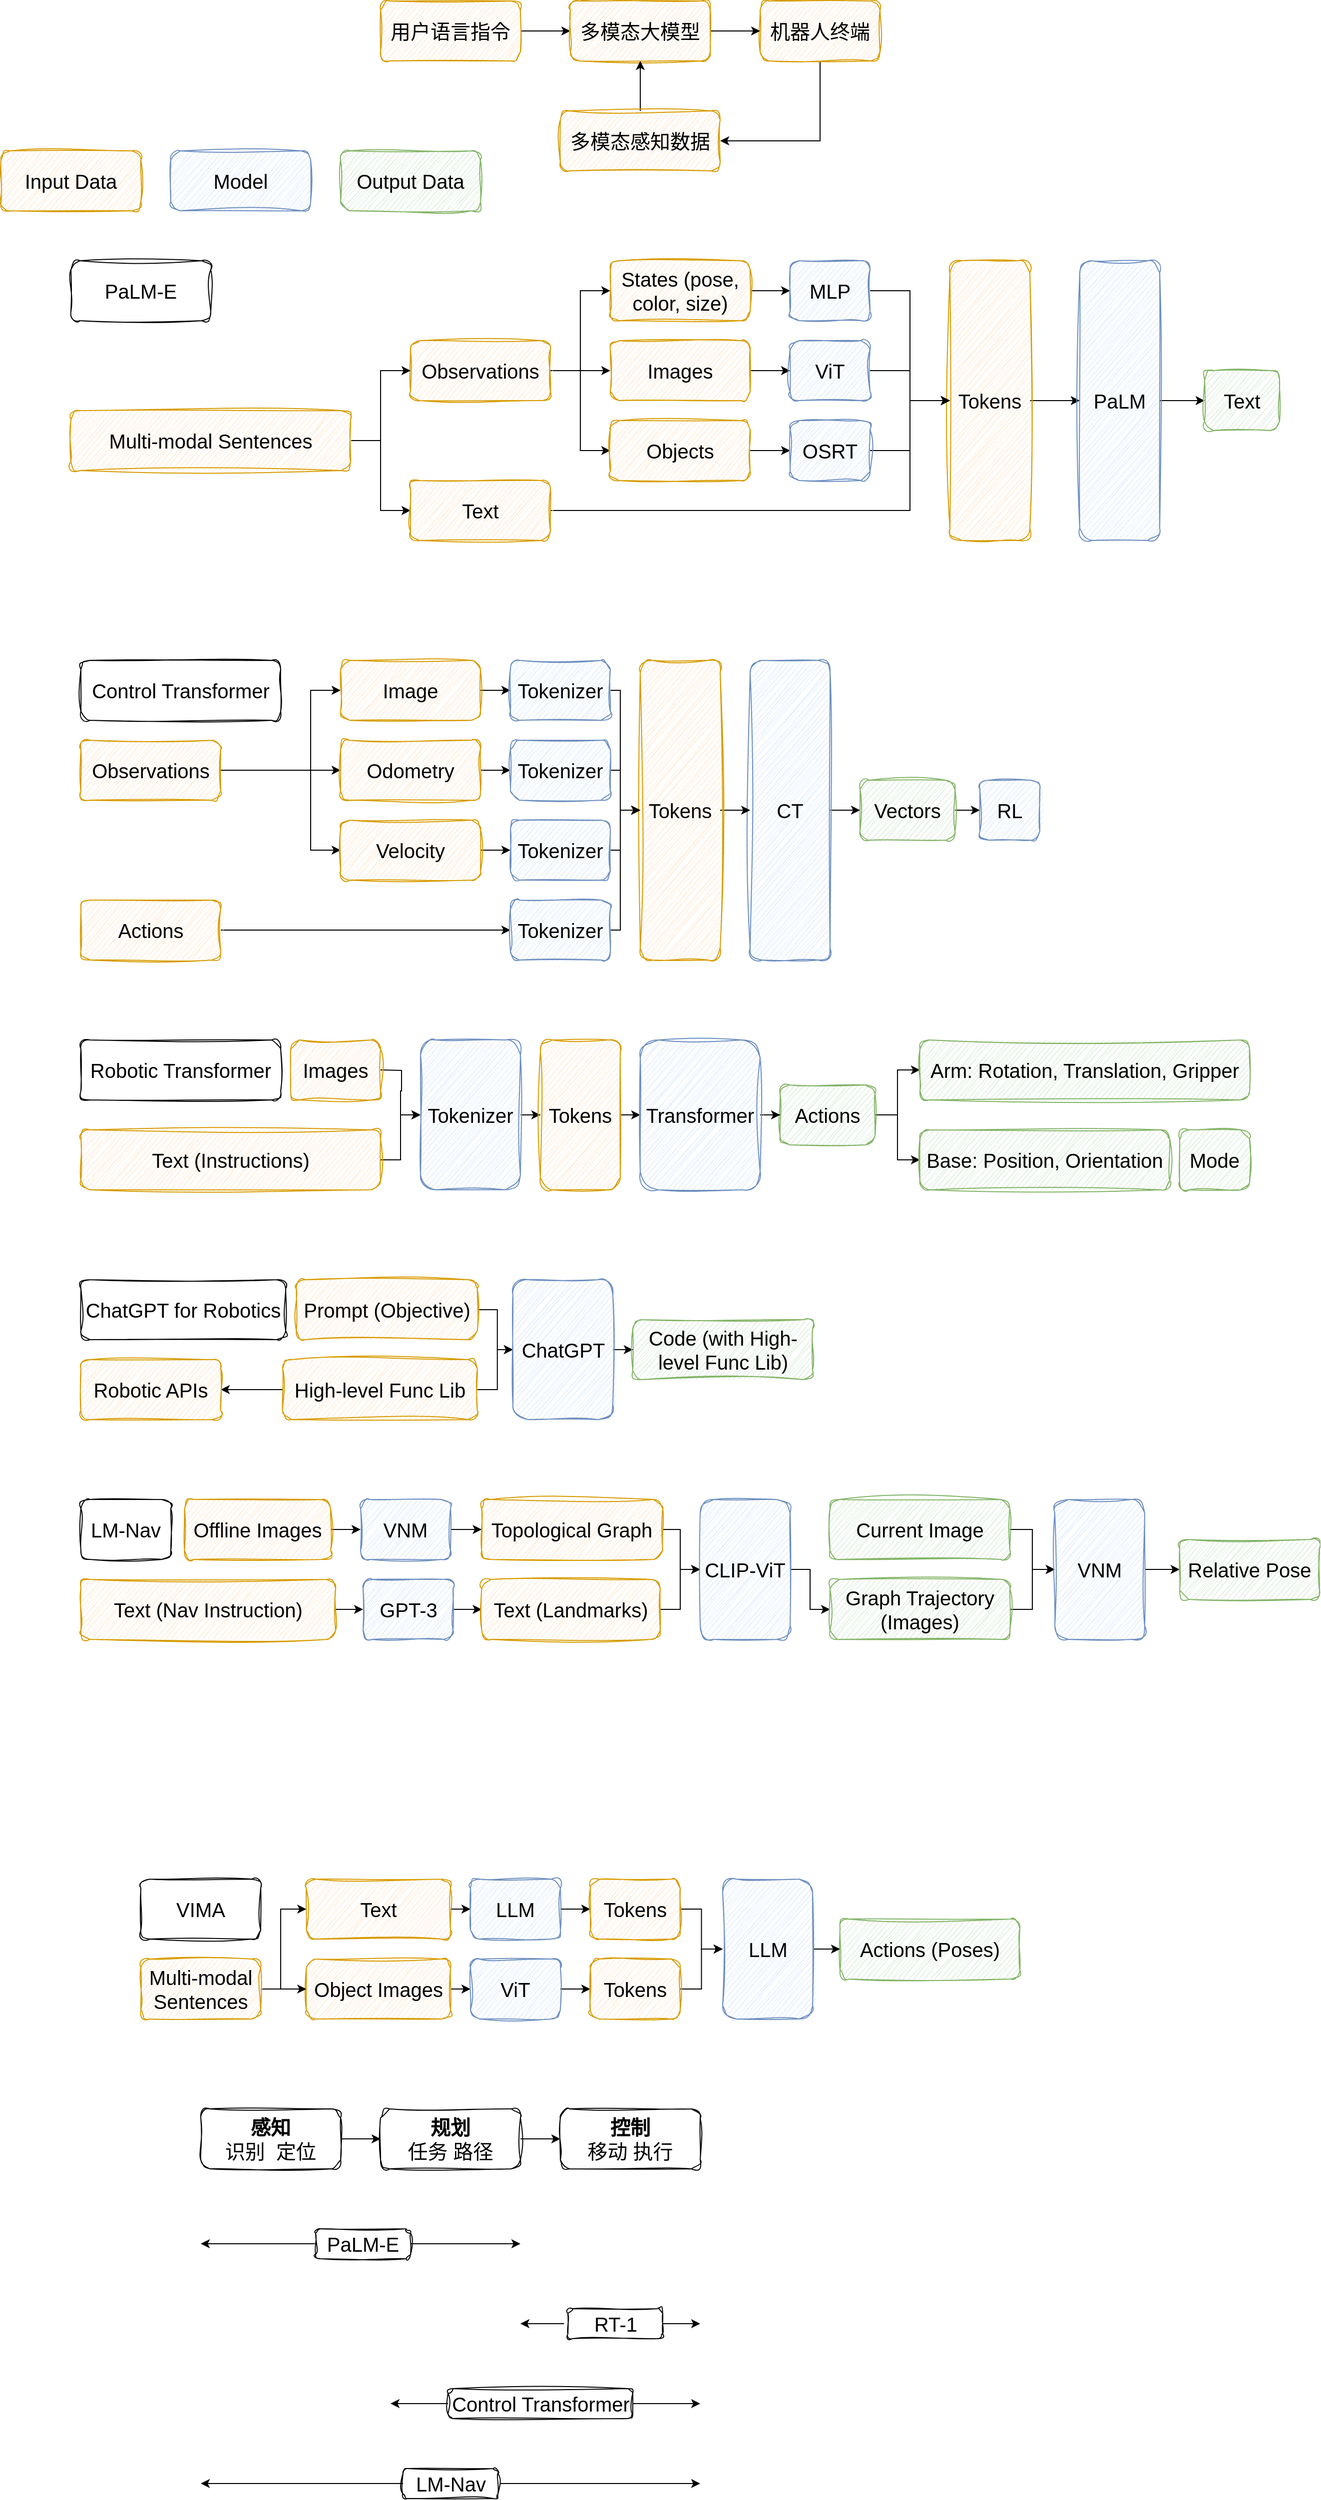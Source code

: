 <mxfile version="21.3.2" type="github">
  <diagram name="Page-1" id="68JO6MREXEzeNU68vQrC">
    <mxGraphModel dx="1839" dy="599" grid="1" gridSize="10" guides="1" tooltips="1" connect="1" arrows="1" fold="1" page="1" pageScale="1" pageWidth="850" pageHeight="1100" math="0" shadow="0">
      <root>
        <mxCell id="0" />
        <mxCell id="1" parent="0" />
        <mxCell id="IC8Se40u6HLO76EEBxMK-10" style="edgeStyle=orthogonalEdgeStyle;rounded=0;orthogonalLoop=1;jettySize=auto;html=1;entryX=1;entryY=0.5;entryDx=0;entryDy=0;" parent="1" source="IC8Se40u6HLO76EEBxMK-3" target="IC8Se40u6HLO76EEBxMK-6" edge="1">
          <mxGeometry relative="1" as="geometry">
            <Array as="points">
              <mxPoint x="620" y="440" />
            </Array>
          </mxGeometry>
        </mxCell>
        <mxCell id="IC8Se40u6HLO76EEBxMK-3" value="&lt;font style=&quot;font-size: 20px;&quot;&gt;机器人终端&lt;/font&gt;" style="rounded=1;whiteSpace=wrap;html=1;fillColor=#ffe6cc;strokeColor=#d79b00;sketch=1;curveFitting=1;jiggle=2;" parent="1" vertex="1">
          <mxGeometry x="560" y="300" width="120" height="60" as="geometry" />
        </mxCell>
        <mxCell id="IC8Se40u6HLO76EEBxMK-9" value="" style="edgeStyle=orthogonalEdgeStyle;rounded=0;orthogonalLoop=1;jettySize=auto;html=1;" parent="1" source="IC8Se40u6HLO76EEBxMK-4" target="IC8Se40u6HLO76EEBxMK-5" edge="1">
          <mxGeometry relative="1" as="geometry" />
        </mxCell>
        <mxCell id="IC8Se40u6HLO76EEBxMK-4" value="&lt;font style=&quot;font-size: 20px;&quot;&gt;用户语言指令&lt;/font&gt;" style="rounded=1;whiteSpace=wrap;html=1;fillColor=#ffe6cc;strokeColor=#d79b00;sketch=1;curveFitting=1;jiggle=2;" parent="1" vertex="1">
          <mxGeometry x="180" y="300" width="140" height="60" as="geometry" />
        </mxCell>
        <mxCell id="IC8Se40u6HLO76EEBxMK-8" value="" style="edgeStyle=orthogonalEdgeStyle;rounded=0;orthogonalLoop=1;jettySize=auto;html=1;" parent="1" source="IC8Se40u6HLO76EEBxMK-5" target="IC8Se40u6HLO76EEBxMK-3" edge="1">
          <mxGeometry relative="1" as="geometry" />
        </mxCell>
        <mxCell id="IC8Se40u6HLO76EEBxMK-5" value="&lt;font style=&quot;font-size: 20px;&quot;&gt;多模态大模型&lt;/font&gt;" style="rounded=1;whiteSpace=wrap;html=1;fillColor=#ffe6cc;strokeColor=#d79b00;sketch=1;curveFitting=1;jiggle=2;" parent="1" vertex="1">
          <mxGeometry x="370" y="300" width="140" height="60" as="geometry" />
        </mxCell>
        <mxCell id="IC8Se40u6HLO76EEBxMK-7" value="" style="edgeStyle=orthogonalEdgeStyle;rounded=0;orthogonalLoop=1;jettySize=auto;html=1;" parent="1" source="IC8Se40u6HLO76EEBxMK-6" target="IC8Se40u6HLO76EEBxMK-5" edge="1">
          <mxGeometry relative="1" as="geometry" />
        </mxCell>
        <mxCell id="IC8Se40u6HLO76EEBxMK-6" value="&lt;font style=&quot;font-size: 20px;&quot;&gt;多模态感知数据&lt;/font&gt;" style="rounded=1;whiteSpace=wrap;html=1;fillColor=#ffe6cc;strokeColor=#d79b00;glass=0;shadow=0;sketch=1;curveFitting=1;jiggle=2;" parent="1" vertex="1">
          <mxGeometry x="360" y="410" width="160" height="60" as="geometry" />
        </mxCell>
        <mxCell id="IC8Se40u6HLO76EEBxMK-21" value="" style="edgeStyle=orthogonalEdgeStyle;rounded=0;orthogonalLoop=1;jettySize=auto;html=1;" parent="1" source="IC8Se40u6HLO76EEBxMK-14" target="IC8Se40u6HLO76EEBxMK-19" edge="1">
          <mxGeometry relative="1" as="geometry" />
        </mxCell>
        <mxCell id="IC8Se40u6HLO76EEBxMK-22" style="edgeStyle=orthogonalEdgeStyle;rounded=0;orthogonalLoop=1;jettySize=auto;html=1;entryX=0;entryY=0.5;entryDx=0;entryDy=0;" parent="1" source="IC8Se40u6HLO76EEBxMK-14" target="IC8Se40u6HLO76EEBxMK-20" edge="1">
          <mxGeometry relative="1" as="geometry" />
        </mxCell>
        <mxCell id="IC8Se40u6HLO76EEBxMK-23" style="edgeStyle=orthogonalEdgeStyle;rounded=0;orthogonalLoop=1;jettySize=auto;html=1;entryX=0;entryY=0.5;entryDx=0;entryDy=0;" parent="1" source="IC8Se40u6HLO76EEBxMK-14" target="IC8Se40u6HLO76EEBxMK-16" edge="1">
          <mxGeometry relative="1" as="geometry" />
        </mxCell>
        <mxCell id="IC8Se40u6HLO76EEBxMK-14" value="&lt;font style=&quot;font-size: 20px;&quot;&gt;Observations&lt;/font&gt;" style="rounded=1;whiteSpace=wrap;html=1;fillColor=#ffe6cc;strokeColor=#d79b00;sketch=1;curveFitting=1;jiggle=2;" parent="1" vertex="1">
          <mxGeometry x="210" y="640" width="140" height="60" as="geometry" />
        </mxCell>
        <mxCell id="IC8Se40u6HLO76EEBxMK-29" value="" style="edgeStyle=orthogonalEdgeStyle;rounded=0;orthogonalLoop=1;jettySize=auto;html=1;" parent="1" source="IC8Se40u6HLO76EEBxMK-16" target="IC8Se40u6HLO76EEBxMK-28" edge="1">
          <mxGeometry relative="1" as="geometry" />
        </mxCell>
        <mxCell id="IC8Se40u6HLO76EEBxMK-16" value="&lt;font style=&quot;font-size: 20px;&quot;&gt;Objects&lt;/font&gt;" style="rounded=1;whiteSpace=wrap;html=1;fillColor=#ffe6cc;strokeColor=#d79b00;sketch=1;curveFitting=1;jiggle=2;" parent="1" vertex="1">
          <mxGeometry x="410" y="720" width="140" height="60" as="geometry" />
        </mxCell>
        <mxCell id="IC8Se40u6HLO76EEBxMK-30" value="" style="edgeStyle=orthogonalEdgeStyle;rounded=0;orthogonalLoop=1;jettySize=auto;html=1;" parent="1" source="IC8Se40u6HLO76EEBxMK-19" target="IC8Se40u6HLO76EEBxMK-27" edge="1">
          <mxGeometry relative="1" as="geometry" />
        </mxCell>
        <mxCell id="IC8Se40u6HLO76EEBxMK-19" value="&lt;font style=&quot;font-size: 20px;&quot;&gt;Images&lt;/font&gt;" style="rounded=1;whiteSpace=wrap;html=1;fillColor=#ffe6cc;strokeColor=#d79b00;sketch=1;curveFitting=1;jiggle=2;" parent="1" vertex="1">
          <mxGeometry x="410" y="640" width="140" height="60" as="geometry" />
        </mxCell>
        <mxCell id="IC8Se40u6HLO76EEBxMK-31" value="" style="edgeStyle=orthogonalEdgeStyle;rounded=0;orthogonalLoop=1;jettySize=auto;html=1;" parent="1" source="IC8Se40u6HLO76EEBxMK-20" target="IC8Se40u6HLO76EEBxMK-26" edge="1">
          <mxGeometry relative="1" as="geometry" />
        </mxCell>
        <mxCell id="IC8Se40u6HLO76EEBxMK-20" value="&lt;font style=&quot;font-size: 20px;&quot;&gt;States (pose, color, size)&lt;/font&gt;" style="rounded=1;whiteSpace=wrap;html=1;fillColor=#ffe6cc;strokeColor=#d79b00;sketch=1;curveFitting=1;jiggle=2;" parent="1" vertex="1">
          <mxGeometry x="410" y="560" width="140" height="60" as="geometry" />
        </mxCell>
        <mxCell id="IC8Se40u6HLO76EEBxMK-36" value="" style="edgeStyle=orthogonalEdgeStyle;rounded=0;orthogonalLoop=1;jettySize=auto;html=1;" parent="1" source="IC8Se40u6HLO76EEBxMK-24" target="IC8Se40u6HLO76EEBxMK-35" edge="1">
          <mxGeometry relative="1" as="geometry" />
        </mxCell>
        <mxCell id="IC8Se40u6HLO76EEBxMK-24" value="&lt;font style=&quot;font-size: 20px;&quot;&gt;Tokens&lt;/font&gt;" style="rounded=1;whiteSpace=wrap;html=1;fillColor=#ffe6cc;strokeColor=#d79b00;sketch=1;curveFitting=1;jiggle=2;" parent="1" vertex="1">
          <mxGeometry x="750" y="560" width="80" height="280" as="geometry" />
        </mxCell>
        <mxCell id="IC8Se40u6HLO76EEBxMK-32" value="" style="edgeStyle=orthogonalEdgeStyle;rounded=0;orthogonalLoop=1;jettySize=auto;html=1;" parent="1" source="IC8Se40u6HLO76EEBxMK-26" target="IC8Se40u6HLO76EEBxMK-24" edge="1">
          <mxGeometry relative="1" as="geometry" />
        </mxCell>
        <mxCell id="IC8Se40u6HLO76EEBxMK-26" value="&lt;font style=&quot;font-size: 20px;&quot;&gt;MLP&lt;/font&gt;" style="rounded=1;whiteSpace=wrap;html=1;fillColor=#dae8fc;strokeColor=#6c8ebf;sketch=1;curveFitting=1;jiggle=2;" parent="1" vertex="1">
          <mxGeometry x="590" y="560" width="80" height="60" as="geometry" />
        </mxCell>
        <mxCell id="IC8Se40u6HLO76EEBxMK-33" value="" style="edgeStyle=orthogonalEdgeStyle;rounded=0;orthogonalLoop=1;jettySize=auto;html=1;" parent="1" source="IC8Se40u6HLO76EEBxMK-27" target="IC8Se40u6HLO76EEBxMK-24" edge="1">
          <mxGeometry relative="1" as="geometry" />
        </mxCell>
        <mxCell id="IC8Se40u6HLO76EEBxMK-27" value="&lt;span style=&quot;font-size: 20px;&quot;&gt;ViT&lt;/span&gt;" style="rounded=1;whiteSpace=wrap;html=1;fillColor=#dae8fc;strokeColor=#6c8ebf;sketch=1;curveFitting=1;jiggle=2;" parent="1" vertex="1">
          <mxGeometry x="590" y="640" width="80" height="60" as="geometry" />
        </mxCell>
        <mxCell id="IC8Se40u6HLO76EEBxMK-34" value="" style="edgeStyle=orthogonalEdgeStyle;rounded=0;orthogonalLoop=1;jettySize=auto;html=1;" parent="1" source="IC8Se40u6HLO76EEBxMK-28" target="IC8Se40u6HLO76EEBxMK-24" edge="1">
          <mxGeometry relative="1" as="geometry" />
        </mxCell>
        <mxCell id="IC8Se40u6HLO76EEBxMK-28" value="&lt;span style=&quot;font-size: 20px;&quot;&gt;OSRT&lt;/span&gt;" style="rounded=1;whiteSpace=wrap;html=1;fillColor=#dae8fc;strokeColor=#6c8ebf;sketch=1;curveFitting=1;jiggle=2;" parent="1" vertex="1">
          <mxGeometry x="590" y="720" width="80" height="60" as="geometry" />
        </mxCell>
        <mxCell id="IC8Se40u6HLO76EEBxMK-38" value="" style="edgeStyle=orthogonalEdgeStyle;rounded=0;orthogonalLoop=1;jettySize=auto;html=1;" parent="1" source="IC8Se40u6HLO76EEBxMK-35" target="IC8Se40u6HLO76EEBxMK-37" edge="1">
          <mxGeometry relative="1" as="geometry" />
        </mxCell>
        <mxCell id="IC8Se40u6HLO76EEBxMK-35" value="&lt;font style=&quot;font-size: 20px;&quot;&gt;PaLM&lt;/font&gt;" style="rounded=1;whiteSpace=wrap;html=1;fillColor=#dae8fc;strokeColor=#6c8ebf;sketch=1;curveFitting=1;jiggle=2;" parent="1" vertex="1">
          <mxGeometry x="880" y="560" width="80" height="280" as="geometry" />
        </mxCell>
        <mxCell id="IC8Se40u6HLO76EEBxMK-37" value="&lt;font style=&quot;font-size: 20px;&quot;&gt;Text&lt;/font&gt;" style="rounded=1;whiteSpace=wrap;html=1;fillColor=#d5e8d4;strokeColor=#82b366;sketch=1;curveFitting=1;jiggle=2;" parent="1" vertex="1">
          <mxGeometry x="1005" y="670" width="75" height="60" as="geometry" />
        </mxCell>
        <mxCell id="IC8Se40u6HLO76EEBxMK-40" value="" style="edgeStyle=orthogonalEdgeStyle;rounded=0;orthogonalLoop=1;jettySize=auto;html=1;" parent="1" source="IC8Se40u6HLO76EEBxMK-39" target="IC8Se40u6HLO76EEBxMK-14" edge="1">
          <mxGeometry relative="1" as="geometry">
            <Array as="points">
              <mxPoint x="180" y="740" />
              <mxPoint x="180" y="670" />
            </Array>
          </mxGeometry>
        </mxCell>
        <mxCell id="IC8Se40u6HLO76EEBxMK-43" style="edgeStyle=orthogonalEdgeStyle;rounded=0;orthogonalLoop=1;jettySize=auto;html=1;entryX=0;entryY=0.5;entryDx=0;entryDy=0;" parent="1" source="IC8Se40u6HLO76EEBxMK-39" target="IC8Se40u6HLO76EEBxMK-41" edge="1">
          <mxGeometry relative="1" as="geometry">
            <Array as="points">
              <mxPoint x="180" y="740" />
              <mxPoint x="180" y="810" />
            </Array>
          </mxGeometry>
        </mxCell>
        <mxCell id="IC8Se40u6HLO76EEBxMK-39" value="&lt;font style=&quot;font-size: 20px;&quot;&gt;Multi-modal Sentences&lt;/font&gt;" style="rounded=1;whiteSpace=wrap;html=1;fillColor=#ffe6cc;strokeColor=#d79b00;sketch=1;curveFitting=1;jiggle=2;" parent="1" vertex="1">
          <mxGeometry x="-130" y="710" width="280" height="60" as="geometry" />
        </mxCell>
        <mxCell id="IC8Se40u6HLO76EEBxMK-45" style="edgeStyle=orthogonalEdgeStyle;rounded=0;orthogonalLoop=1;jettySize=auto;html=1;entryX=0;entryY=0.5;entryDx=0;entryDy=0;" parent="1" source="IC8Se40u6HLO76EEBxMK-41" target="IC8Se40u6HLO76EEBxMK-24" edge="1">
          <mxGeometry relative="1" as="geometry">
            <Array as="points">
              <mxPoint x="710" y="810" />
              <mxPoint x="710" y="700" />
            </Array>
          </mxGeometry>
        </mxCell>
        <mxCell id="IC8Se40u6HLO76EEBxMK-41" value="&lt;font style=&quot;font-size: 20px;&quot;&gt;Text&lt;/font&gt;" style="rounded=1;whiteSpace=wrap;html=1;fillColor=#ffe6cc;strokeColor=#d79b00;sketch=1;curveFitting=1;jiggle=2;" parent="1" vertex="1">
          <mxGeometry x="210" y="780" width="140" height="60" as="geometry" />
        </mxCell>
        <mxCell id="IC8Se40u6HLO76EEBxMK-48" value="&lt;font style=&quot;font-size: 20px;&quot;&gt;Input Data&lt;/font&gt;" style="rounded=1;whiteSpace=wrap;html=1;fillColor=#ffe6cc;strokeColor=#d79b00;sketch=1;curveFitting=1;jiggle=2;" parent="1" vertex="1">
          <mxGeometry x="-200" y="450" width="140" height="60" as="geometry" />
        </mxCell>
        <mxCell id="IC8Se40u6HLO76EEBxMK-49" value="&lt;font style=&quot;font-size: 20px;&quot;&gt;Model&lt;/font&gt;" style="rounded=1;whiteSpace=wrap;html=1;fillColor=#dae8fc;strokeColor=#6c8ebf;sketch=1;curveFitting=1;jiggle=2;" parent="1" vertex="1">
          <mxGeometry x="-30" y="450" width="140" height="60" as="geometry" />
        </mxCell>
        <mxCell id="IC8Se40u6HLO76EEBxMK-50" value="&lt;font style=&quot;font-size: 20px;&quot;&gt;Output Data&lt;/font&gt;" style="rounded=1;whiteSpace=wrap;html=1;fillColor=#d5e8d4;strokeColor=#82b366;sketch=1;curveFitting=1;jiggle=2;" parent="1" vertex="1">
          <mxGeometry x="140" y="450" width="140" height="60" as="geometry" />
        </mxCell>
        <mxCell id="IC8Se40u6HLO76EEBxMK-51" value="&lt;font style=&quot;font-size: 20px;&quot;&gt;PaLM-E&lt;/font&gt;" style="rounded=1;whiteSpace=wrap;html=1;sketch=1;curveFitting=1;jiggle=2;" parent="1" vertex="1">
          <mxGeometry x="-130" y="560" width="140" height="60" as="geometry" />
        </mxCell>
        <mxCell id="IC8Se40u6HLO76EEBxMK-52" value="" style="edgeStyle=orthogonalEdgeStyle;rounded=0;orthogonalLoop=1;jettySize=auto;html=1;" parent="1" source="IC8Se40u6HLO76EEBxMK-55" target="IC8Se40u6HLO76EEBxMK-59" edge="1">
          <mxGeometry relative="1" as="geometry" />
        </mxCell>
        <mxCell id="IC8Se40u6HLO76EEBxMK-53" style="edgeStyle=orthogonalEdgeStyle;rounded=0;orthogonalLoop=1;jettySize=auto;html=1;entryX=0;entryY=0.5;entryDx=0;entryDy=0;" parent="1" source="IC8Se40u6HLO76EEBxMK-55" target="IC8Se40u6HLO76EEBxMK-61" edge="1">
          <mxGeometry relative="1" as="geometry">
            <Array as="points">
              <mxPoint x="110" y="1070" />
              <mxPoint x="110" y="990" />
            </Array>
          </mxGeometry>
        </mxCell>
        <mxCell id="IC8Se40u6HLO76EEBxMK-54" style="edgeStyle=orthogonalEdgeStyle;rounded=0;orthogonalLoop=1;jettySize=auto;html=1;entryX=0;entryY=0.5;entryDx=0;entryDy=0;" parent="1" source="IC8Se40u6HLO76EEBxMK-55" edge="1">
          <mxGeometry relative="1" as="geometry">
            <mxPoint x="140" y="1150" as="targetPoint" />
            <Array as="points">
              <mxPoint x="110" y="1070" />
              <mxPoint x="110" y="1150" />
            </Array>
          </mxGeometry>
        </mxCell>
        <mxCell id="IC8Se40u6HLO76EEBxMK-55" value="&lt;font style=&quot;font-size: 20px;&quot;&gt;Observations&lt;/font&gt;" style="rounded=1;whiteSpace=wrap;html=1;fillColor=#ffe6cc;strokeColor=#d79b00;sketch=1;curveFitting=1;jiggle=2;" parent="1" vertex="1">
          <mxGeometry x="-120" y="1040" width="140" height="60" as="geometry" />
        </mxCell>
        <mxCell id="IC8Se40u6HLO76EEBxMK-92" value="" style="edgeStyle=orthogonalEdgeStyle;rounded=0;orthogonalLoop=1;jettySize=auto;html=1;" parent="1" source="IC8Se40u6HLO76EEBxMK-59" target="IC8Se40u6HLO76EEBxMK-91" edge="1">
          <mxGeometry relative="1" as="geometry" />
        </mxCell>
        <mxCell id="IC8Se40u6HLO76EEBxMK-59" value="&lt;font style=&quot;font-size: 20px;&quot;&gt;Odometry&lt;/font&gt;" style="rounded=1;whiteSpace=wrap;html=1;fillColor=#ffe6cc;strokeColor=#d79b00;sketch=1;curveFitting=1;jiggle=2;" parent="1" vertex="1">
          <mxGeometry x="140" y="1040" width="140" height="60" as="geometry" />
        </mxCell>
        <mxCell id="IC8Se40u6HLO76EEBxMK-90" value="" style="edgeStyle=orthogonalEdgeStyle;rounded=0;orthogonalLoop=1;jettySize=auto;html=1;" parent="1" source="IC8Se40u6HLO76EEBxMK-61" target="IC8Se40u6HLO76EEBxMK-89" edge="1">
          <mxGeometry relative="1" as="geometry" />
        </mxCell>
        <mxCell id="IC8Se40u6HLO76EEBxMK-61" value="&lt;font style=&quot;font-size: 20px;&quot;&gt;Image&lt;/font&gt;" style="rounded=1;whiteSpace=wrap;html=1;fillColor=#ffe6cc;strokeColor=#d79b00;sketch=1;curveFitting=1;jiggle=2;" parent="1" vertex="1">
          <mxGeometry x="140" y="960" width="140" height="60" as="geometry" />
        </mxCell>
        <mxCell id="IC8Se40u6HLO76EEBxMK-96" style="edgeStyle=orthogonalEdgeStyle;rounded=0;orthogonalLoop=1;jettySize=auto;html=1;entryX=0;entryY=0.5;entryDx=0;entryDy=0;" parent="1" source="IC8Se40u6HLO76EEBxMK-77" target="IC8Se40u6HLO76EEBxMK-95" edge="1">
          <mxGeometry relative="1" as="geometry" />
        </mxCell>
        <mxCell id="IC8Se40u6HLO76EEBxMK-77" value="&lt;font style=&quot;font-size: 20px;&quot;&gt;Actions&lt;/font&gt;" style="rounded=1;whiteSpace=wrap;html=1;fillColor=#ffe6cc;strokeColor=#d79b00;sketch=1;curveFitting=1;jiggle=2;" parent="1" vertex="1">
          <mxGeometry x="-120" y="1200" width="140" height="60" as="geometry" />
        </mxCell>
        <mxCell id="IC8Se40u6HLO76EEBxMK-78" value="&lt;font style=&quot;font-size: 20px;&quot;&gt;Control Transformer&lt;/font&gt;" style="rounded=1;whiteSpace=wrap;html=1;sketch=1;curveFitting=1;jiggle=2;" parent="1" vertex="1">
          <mxGeometry x="-120" y="960" width="200" height="60" as="geometry" />
        </mxCell>
        <mxCell id="IC8Se40u6HLO76EEBxMK-94" value="" style="edgeStyle=orthogonalEdgeStyle;rounded=0;orthogonalLoop=1;jettySize=auto;html=1;" parent="1" source="IC8Se40u6HLO76EEBxMK-79" target="IC8Se40u6HLO76EEBxMK-93" edge="1">
          <mxGeometry relative="1" as="geometry" />
        </mxCell>
        <mxCell id="IC8Se40u6HLO76EEBxMK-79" value="&lt;font style=&quot;font-size: 20px;&quot;&gt;Velocity&lt;/font&gt;" style="rounded=1;whiteSpace=wrap;html=1;fillColor=#ffe6cc;strokeColor=#d79b00;sketch=1;curveFitting=1;jiggle=2;" parent="1" vertex="1">
          <mxGeometry x="140" y="1120" width="140" height="60" as="geometry" />
        </mxCell>
        <mxCell id="IC8Se40u6HLO76EEBxMK-85" value="" style="edgeStyle=orthogonalEdgeStyle;rounded=0;orthogonalLoop=1;jettySize=auto;html=1;" parent="1" source="IC8Se40u6HLO76EEBxMK-86" target="IC8Se40u6HLO76EEBxMK-87" edge="1">
          <mxGeometry relative="1" as="geometry" />
        </mxCell>
        <mxCell id="IC8Se40u6HLO76EEBxMK-86" value="&lt;font style=&quot;font-size: 20px;&quot;&gt;CT&lt;/font&gt;" style="rounded=1;whiteSpace=wrap;html=1;fillColor=#dae8fc;strokeColor=#6c8ebf;sketch=1;curveFitting=1;jiggle=2;" parent="1" vertex="1">
          <mxGeometry x="550" y="960" width="80" height="300" as="geometry" />
        </mxCell>
        <mxCell id="IC8Se40u6HLO76EEBxMK-104" value="" style="edgeStyle=orthogonalEdgeStyle;rounded=0;orthogonalLoop=1;jettySize=auto;html=1;" parent="1" source="IC8Se40u6HLO76EEBxMK-87" target="IC8Se40u6HLO76EEBxMK-103" edge="1">
          <mxGeometry relative="1" as="geometry" />
        </mxCell>
        <mxCell id="IC8Se40u6HLO76EEBxMK-87" value="&lt;span style=&quot;font-size: 20px;&quot;&gt;Vectors&lt;/span&gt;" style="rounded=1;whiteSpace=wrap;html=1;fillColor=#d5e8d4;strokeColor=#82b366;sketch=1;curveFitting=1;jiggle=2;" parent="1" vertex="1">
          <mxGeometry x="660" y="1080" width="95" height="60" as="geometry" />
        </mxCell>
        <mxCell id="IC8Se40u6HLO76EEBxMK-98" value="" style="edgeStyle=orthogonalEdgeStyle;rounded=0;orthogonalLoop=1;jettySize=auto;html=1;" parent="1" source="IC8Se40u6HLO76EEBxMK-88" target="IC8Se40u6HLO76EEBxMK-86" edge="1">
          <mxGeometry relative="1" as="geometry" />
        </mxCell>
        <mxCell id="IC8Se40u6HLO76EEBxMK-88" value="&lt;font style=&quot;font-size: 20px;&quot;&gt;Tokens&lt;/font&gt;" style="rounded=1;whiteSpace=wrap;html=1;fillColor=#ffe6cc;strokeColor=#d79b00;sketch=1;curveFitting=1;jiggle=2;" parent="1" vertex="1">
          <mxGeometry x="440" y="960" width="80" height="300" as="geometry" />
        </mxCell>
        <mxCell id="IC8Se40u6HLO76EEBxMK-99" value="" style="edgeStyle=orthogonalEdgeStyle;rounded=0;orthogonalLoop=1;jettySize=auto;html=1;" parent="1" source="IC8Se40u6HLO76EEBxMK-89" target="IC8Se40u6HLO76EEBxMK-88" edge="1">
          <mxGeometry relative="1" as="geometry">
            <Array as="points">
              <mxPoint x="420" y="990" />
              <mxPoint x="420" y="1110" />
            </Array>
          </mxGeometry>
        </mxCell>
        <mxCell id="IC8Se40u6HLO76EEBxMK-89" value="&lt;font style=&quot;font-size: 20px;&quot;&gt;Tokenizer&lt;/font&gt;" style="rounded=1;whiteSpace=wrap;html=1;fillColor=#dae8fc;strokeColor=#6c8ebf;sketch=1;curveFitting=1;jiggle=2;" parent="1" vertex="1">
          <mxGeometry x="310" y="960" width="100" height="60" as="geometry" />
        </mxCell>
        <mxCell id="IC8Se40u6HLO76EEBxMK-100" value="" style="edgeStyle=orthogonalEdgeStyle;rounded=0;orthogonalLoop=1;jettySize=auto;html=1;" parent="1" source="IC8Se40u6HLO76EEBxMK-91" target="IC8Se40u6HLO76EEBxMK-88" edge="1">
          <mxGeometry relative="1" as="geometry">
            <Array as="points">
              <mxPoint x="420" y="1070" />
              <mxPoint x="420" y="1110" />
            </Array>
          </mxGeometry>
        </mxCell>
        <mxCell id="IC8Se40u6HLO76EEBxMK-91" value="&lt;font style=&quot;font-size: 20px;&quot;&gt;Tokenizer&lt;/font&gt;" style="rounded=1;whiteSpace=wrap;html=1;fillColor=#dae8fc;strokeColor=#6c8ebf;sketch=1;curveFitting=1;jiggle=2;" parent="1" vertex="1">
          <mxGeometry x="310" y="1040" width="100" height="60" as="geometry" />
        </mxCell>
        <mxCell id="IC8Se40u6HLO76EEBxMK-101" value="" style="edgeStyle=orthogonalEdgeStyle;rounded=0;orthogonalLoop=1;jettySize=auto;html=1;" parent="1" source="IC8Se40u6HLO76EEBxMK-93" target="IC8Se40u6HLO76EEBxMK-88" edge="1">
          <mxGeometry relative="1" as="geometry">
            <Array as="points">
              <mxPoint x="420" y="1150" />
              <mxPoint x="420" y="1110" />
            </Array>
          </mxGeometry>
        </mxCell>
        <mxCell id="IC8Se40u6HLO76EEBxMK-93" value="&lt;font style=&quot;font-size: 20px;&quot;&gt;Tokenizer&lt;/font&gt;" style="rounded=1;whiteSpace=wrap;html=1;fillColor=#dae8fc;strokeColor=#6c8ebf;sketch=1;curveFitting=1;jiggle=2;" parent="1" vertex="1">
          <mxGeometry x="310" y="1120" width="100" height="60" as="geometry" />
        </mxCell>
        <mxCell id="IC8Se40u6HLO76EEBxMK-102" value="" style="edgeStyle=orthogonalEdgeStyle;rounded=0;orthogonalLoop=1;jettySize=auto;html=1;" parent="1" source="IC8Se40u6HLO76EEBxMK-95" target="IC8Se40u6HLO76EEBxMK-88" edge="1">
          <mxGeometry relative="1" as="geometry">
            <Array as="points">
              <mxPoint x="420" y="1230" />
              <mxPoint x="420" y="1110" />
            </Array>
          </mxGeometry>
        </mxCell>
        <mxCell id="IC8Se40u6HLO76EEBxMK-95" value="&lt;font style=&quot;font-size: 20px;&quot;&gt;Tokenizer&lt;/font&gt;" style="rounded=1;whiteSpace=wrap;html=1;fillColor=#dae8fc;strokeColor=#6c8ebf;sketch=1;curveFitting=1;jiggle=2;" parent="1" vertex="1">
          <mxGeometry x="310" y="1200" width="100" height="60" as="geometry" />
        </mxCell>
        <mxCell id="IC8Se40u6HLO76EEBxMK-103" value="&lt;font style=&quot;font-size: 20px;&quot;&gt;RL&lt;/font&gt;" style="rounded=1;whiteSpace=wrap;html=1;fillColor=#dae8fc;strokeColor=#6c8ebf;sketch=1;curveFitting=1;jiggle=2;" parent="1" vertex="1">
          <mxGeometry x="780" y="1080" width="60" height="60" as="geometry" />
        </mxCell>
        <mxCell id="IC8Se40u6HLO76EEBxMK-133" value="" style="edgeStyle=orthogonalEdgeStyle;rounded=0;orthogonalLoop=1;jettySize=auto;html=1;" parent="1" target="IC8Se40u6HLO76EEBxMK-131" edge="1">
          <mxGeometry relative="1" as="geometry">
            <mxPoint x="180" y="1370" as="sourcePoint" />
          </mxGeometry>
        </mxCell>
        <mxCell id="IC8Se40u6HLO76EEBxMK-134" value="" style="edgeStyle=orthogonalEdgeStyle;rounded=0;orthogonalLoop=1;jettySize=auto;html=1;" parent="1" source="IC8Se40u6HLO76EEBxMK-114" target="IC8Se40u6HLO76EEBxMK-131" edge="1">
          <mxGeometry relative="1" as="geometry" />
        </mxCell>
        <mxCell id="IC8Se40u6HLO76EEBxMK-114" value="&lt;font style=&quot;font-size: 20px;&quot;&gt;Text (Instructions)&lt;/font&gt;" style="rounded=1;whiteSpace=wrap;html=1;fillColor=#ffe6cc;strokeColor=#d79b00;sketch=1;curveFitting=1;jiggle=2;" parent="1" vertex="1">
          <mxGeometry x="-120" y="1430" width="300" height="60" as="geometry" />
        </mxCell>
        <mxCell id="IC8Se40u6HLO76EEBxMK-115" value="&lt;font style=&quot;font-size: 20px;&quot;&gt;Robotic Transformer&lt;/font&gt;" style="rounded=1;whiteSpace=wrap;html=1;sketch=1;curveFitting=1;jiggle=2;" parent="1" vertex="1">
          <mxGeometry x="-120" y="1340" width="200" height="60" as="geometry" />
        </mxCell>
        <mxCell id="IC8Se40u6HLO76EEBxMK-146" value="" style="edgeStyle=orthogonalEdgeStyle;rounded=0;orthogonalLoop=1;jettySize=auto;html=1;" parent="1" source="IC8Se40u6HLO76EEBxMK-121" target="IC8Se40u6HLO76EEBxMK-145" edge="1">
          <mxGeometry relative="1" as="geometry" />
        </mxCell>
        <mxCell id="IC8Se40u6HLO76EEBxMK-148" style="edgeStyle=orthogonalEdgeStyle;rounded=0;orthogonalLoop=1;jettySize=auto;html=1;entryX=0;entryY=0.5;entryDx=0;entryDy=0;" parent="1" source="IC8Se40u6HLO76EEBxMK-121" target="IC8Se40u6HLO76EEBxMK-141" edge="1">
          <mxGeometry relative="1" as="geometry" />
        </mxCell>
        <mxCell id="IC8Se40u6HLO76EEBxMK-121" value="&lt;span style=&quot;font-size: 20px;&quot;&gt;Actions&lt;/span&gt;" style="rounded=1;whiteSpace=wrap;html=1;fillColor=#d5e8d4;strokeColor=#82b366;sketch=1;curveFitting=1;jiggle=2;" parent="1" vertex="1">
          <mxGeometry x="580" y="1385" width="95" height="60" as="geometry" />
        </mxCell>
        <mxCell id="IC8Se40u6HLO76EEBxMK-137" value="" style="edgeStyle=orthogonalEdgeStyle;rounded=0;orthogonalLoop=1;jettySize=auto;html=1;" parent="1" source="IC8Se40u6HLO76EEBxMK-131" target="IC8Se40u6HLO76EEBxMK-136" edge="1">
          <mxGeometry relative="1" as="geometry" />
        </mxCell>
        <mxCell id="IC8Se40u6HLO76EEBxMK-131" value="&lt;font style=&quot;font-size: 20px;&quot;&gt;Tokenizer&lt;/font&gt;" style="rounded=1;whiteSpace=wrap;html=1;fillColor=#dae8fc;strokeColor=#6c8ebf;sketch=1;curveFitting=1;jiggle=2;" parent="1" vertex="1">
          <mxGeometry x="220" y="1340" width="100" height="150" as="geometry" />
        </mxCell>
        <mxCell id="IC8Se40u6HLO76EEBxMK-139" value="" style="edgeStyle=orthogonalEdgeStyle;rounded=0;orthogonalLoop=1;jettySize=auto;html=1;" parent="1" source="IC8Se40u6HLO76EEBxMK-136" target="IC8Se40u6HLO76EEBxMK-138" edge="1">
          <mxGeometry relative="1" as="geometry" />
        </mxCell>
        <mxCell id="IC8Se40u6HLO76EEBxMK-136" value="&lt;font style=&quot;font-size: 20px;&quot;&gt;Tokens&lt;/font&gt;" style="rounded=1;whiteSpace=wrap;html=1;fillColor=#ffe6cc;strokeColor=#d79b00;sketch=1;curveFitting=1;jiggle=2;" parent="1" vertex="1">
          <mxGeometry x="340" y="1340" width="80" height="150" as="geometry" />
        </mxCell>
        <mxCell id="IC8Se40u6HLO76EEBxMK-140" value="" style="edgeStyle=orthogonalEdgeStyle;rounded=0;orthogonalLoop=1;jettySize=auto;html=1;" parent="1" source="IC8Se40u6HLO76EEBxMK-138" target="IC8Se40u6HLO76EEBxMK-121" edge="1">
          <mxGeometry relative="1" as="geometry" />
        </mxCell>
        <mxCell id="IC8Se40u6HLO76EEBxMK-138" value="&lt;font style=&quot;font-size: 20px;&quot;&gt;Transformer&lt;/font&gt;" style="rounded=1;whiteSpace=wrap;html=1;fillColor=#dae8fc;strokeColor=#6c8ebf;sketch=1;curveFitting=1;jiggle=2;" parent="1" vertex="1">
          <mxGeometry x="440" y="1340" width="120" height="150" as="geometry" />
        </mxCell>
        <mxCell id="IC8Se40u6HLO76EEBxMK-141" value="&lt;span style=&quot;font-size: 20px;&quot;&gt;Arm: Rotation, Translation, Gripper&lt;/span&gt;" style="rounded=1;whiteSpace=wrap;html=1;fillColor=#d5e8d4;strokeColor=#82b366;sketch=1;curveFitting=1;jiggle=2;" parent="1" vertex="1">
          <mxGeometry x="720" y="1340" width="330" height="60" as="geometry" />
        </mxCell>
        <mxCell id="IC8Se40u6HLO76EEBxMK-145" value="&lt;span style=&quot;font-size: 20px;&quot;&gt;Base: Position, Orientation&lt;/span&gt;" style="rounded=1;whiteSpace=wrap;html=1;fillColor=#d5e8d4;strokeColor=#82b366;sketch=1;curveFitting=1;jiggle=2;" parent="1" vertex="1">
          <mxGeometry x="720" y="1430" width="250" height="60" as="geometry" />
        </mxCell>
        <mxCell id="IC8Se40u6HLO76EEBxMK-149" value="&lt;span style=&quot;font-size: 20px;&quot;&gt;Mode&lt;/span&gt;" style="rounded=1;whiteSpace=wrap;html=1;fillColor=#d5e8d4;strokeColor=#82b366;sketch=1;curveFitting=1;jiggle=2;" parent="1" vertex="1">
          <mxGeometry x="980" y="1430" width="70" height="60" as="geometry" />
        </mxCell>
        <mxCell id="IC8Se40u6HLO76EEBxMK-150" value="&lt;span style=&quot;font-size: 20px;&quot;&gt;Images&lt;/span&gt;" style="rounded=1;whiteSpace=wrap;html=1;fillColor=#ffe6cc;strokeColor=#d79b00;sketch=1;curveFitting=1;jiggle=2;" parent="1" vertex="1">
          <mxGeometry x="90" y="1340" width="90" height="60" as="geometry" />
        </mxCell>
        <mxCell id="IC8Se40u6HLO76EEBxMK-164" value="" style="edgeStyle=orthogonalEdgeStyle;rounded=0;orthogonalLoop=1;jettySize=auto;html=1;" parent="1" source="IC8Se40u6HLO76EEBxMK-153" target="IC8Se40u6HLO76EEBxMK-163" edge="1">
          <mxGeometry relative="1" as="geometry" />
        </mxCell>
        <mxCell id="IC8Se40u6HLO76EEBxMK-172" value="" style="edgeStyle=orthogonalEdgeStyle;rounded=0;orthogonalLoop=1;jettySize=auto;html=1;" parent="1" source="IC8Se40u6HLO76EEBxMK-153" target="IC8Se40u6HLO76EEBxMK-166" edge="1">
          <mxGeometry relative="1" as="geometry" />
        </mxCell>
        <mxCell id="IC8Se40u6HLO76EEBxMK-153" value="&lt;font style=&quot;font-size: 20px;&quot;&gt;High-level Func Lib&lt;/font&gt;" style="rounded=1;whiteSpace=wrap;html=1;fillColor=#ffe6cc;strokeColor=#d79b00;sketch=1;curveFitting=1;jiggle=2;" parent="1" vertex="1">
          <mxGeometry x="81.88" y="1660" width="195" height="60" as="geometry" />
        </mxCell>
        <mxCell id="IC8Se40u6HLO76EEBxMK-154" value="&lt;font style=&quot;font-size: 20px;&quot;&gt;ChatGPT for Robotics&lt;/font&gt;" style="rounded=1;whiteSpace=wrap;html=1;sketch=1;curveFitting=1;jiggle=2;" parent="1" vertex="1">
          <mxGeometry x="-120" y="1580" width="205" height="60" as="geometry" />
        </mxCell>
        <mxCell id="IC8Se40u6HLO76EEBxMK-163" value="&lt;font style=&quot;font-size: 20px;&quot;&gt;Robotic APIs&lt;/font&gt;" style="rounded=1;whiteSpace=wrap;html=1;fillColor=#ffe6cc;strokeColor=#d79b00;sketch=1;curveFitting=1;jiggle=2;" parent="1" vertex="1">
          <mxGeometry x="-120" y="1660" width="140" height="60" as="geometry" />
        </mxCell>
        <mxCell id="IC8Se40u6HLO76EEBxMK-171" value="" style="edgeStyle=orthogonalEdgeStyle;rounded=0;orthogonalLoop=1;jettySize=auto;html=1;" parent="1" source="IC8Se40u6HLO76EEBxMK-165" target="IC8Se40u6HLO76EEBxMK-166" edge="1">
          <mxGeometry relative="1" as="geometry" />
        </mxCell>
        <mxCell id="IC8Se40u6HLO76EEBxMK-165" value="&lt;span style=&quot;font-size: 20px;&quot;&gt;Prompt (Objective)&lt;/span&gt;" style="rounded=1;whiteSpace=wrap;html=1;fillColor=#ffe6cc;strokeColor=#d79b00;sketch=1;curveFitting=1;jiggle=2;" parent="1" vertex="1">
          <mxGeometry x="95.63" y="1580" width="181.25" height="60" as="geometry" />
        </mxCell>
        <mxCell id="IC8Se40u6HLO76EEBxMK-170" value="" style="edgeStyle=orthogonalEdgeStyle;rounded=0;orthogonalLoop=1;jettySize=auto;html=1;" parent="1" source="IC8Se40u6HLO76EEBxMK-166" target="IC8Se40u6HLO76EEBxMK-169" edge="1">
          <mxGeometry relative="1" as="geometry" />
        </mxCell>
        <mxCell id="IC8Se40u6HLO76EEBxMK-166" value="&lt;font style=&quot;font-size: 20px;&quot;&gt;ChatGPT&lt;/font&gt;" style="rounded=1;whiteSpace=wrap;html=1;fillColor=#dae8fc;strokeColor=#6c8ebf;sketch=1;curveFitting=1;jiggle=2;" parent="1" vertex="1">
          <mxGeometry x="312.5" y="1580" width="100" height="140" as="geometry" />
        </mxCell>
        <mxCell id="IC8Se40u6HLO76EEBxMK-169" value="&lt;span style=&quot;font-size: 20px;&quot;&gt;Code (with High-level Func Lib)&lt;/span&gt;" style="rounded=1;whiteSpace=wrap;html=1;fillColor=#d5e8d4;strokeColor=#82b366;sketch=1;curveFitting=1;jiggle=2;" parent="1" vertex="1">
          <mxGeometry x="432.5" y="1620" width="180" height="60" as="geometry" />
        </mxCell>
        <mxCell id="IC8Se40u6HLO76EEBxMK-185" value="" style="edgeStyle=orthogonalEdgeStyle;rounded=0;orthogonalLoop=1;jettySize=auto;html=1;" parent="1" source="IC8Se40u6HLO76EEBxMK-175" target="IC8Se40u6HLO76EEBxMK-184" edge="1">
          <mxGeometry relative="1" as="geometry" />
        </mxCell>
        <mxCell id="IC8Se40u6HLO76EEBxMK-175" value="&lt;font style=&quot;font-size: 20px;&quot;&gt;Text (Nav Instruction)&lt;/font&gt;" style="rounded=1;whiteSpace=wrap;html=1;fillColor=#ffe6cc;strokeColor=#d79b00;sketch=1;curveFitting=1;jiggle=2;" parent="1" vertex="1">
          <mxGeometry x="-120" y="1880" width="255" height="60" as="geometry" />
        </mxCell>
        <mxCell id="IC8Se40u6HLO76EEBxMK-176" value="&lt;font style=&quot;font-size: 20px;&quot;&gt;LM-Nav&lt;/font&gt;" style="rounded=1;whiteSpace=wrap;html=1;sketch=1;curveFitting=1;jiggle=2;" parent="1" vertex="1">
          <mxGeometry x="-120" y="1800" width="90" height="60" as="geometry" />
        </mxCell>
        <mxCell id="IC8Se40u6HLO76EEBxMK-189" value="" style="edgeStyle=orthogonalEdgeStyle;rounded=0;orthogonalLoop=1;jettySize=auto;html=1;" parent="1" source="IC8Se40u6HLO76EEBxMK-179" target="IC8Se40u6HLO76EEBxMK-188" edge="1">
          <mxGeometry relative="1" as="geometry" />
        </mxCell>
        <mxCell id="IC8Se40u6HLO76EEBxMK-179" value="&lt;span style=&quot;font-size: 20px;&quot;&gt;Offline Images&lt;/span&gt;" style="rounded=1;whiteSpace=wrap;html=1;fillColor=#ffe6cc;strokeColor=#d79b00;sketch=1;curveFitting=1;jiggle=2;" parent="1" vertex="1">
          <mxGeometry x="-16.25" y="1800" width="146.25" height="60" as="geometry" />
        </mxCell>
        <mxCell id="IC8Se40u6HLO76EEBxMK-192" value="" style="edgeStyle=orthogonalEdgeStyle;rounded=0;orthogonalLoop=1;jettySize=auto;html=1;" parent="1" source="IC8Se40u6HLO76EEBxMK-183" target="IC8Se40u6HLO76EEBxMK-191" edge="1">
          <mxGeometry relative="1" as="geometry">
            <Array as="points">
              <mxPoint x="480" y="1830" />
              <mxPoint x="480" y="1870" />
            </Array>
          </mxGeometry>
        </mxCell>
        <mxCell id="IC8Se40u6HLO76EEBxMK-183" value="&lt;span style=&quot;font-size: 20px;&quot;&gt;Topological Graph&lt;/span&gt;" style="rounded=1;whiteSpace=wrap;html=1;fillColor=#ffe6cc;strokeColor=#d79b00;sketch=1;curveFitting=1;jiggle=2;" parent="1" vertex="1">
          <mxGeometry x="281.25" y="1800" width="181.25" height="60" as="geometry" />
        </mxCell>
        <mxCell id="IC8Se40u6HLO76EEBxMK-187" value="" style="edgeStyle=orthogonalEdgeStyle;rounded=0;orthogonalLoop=1;jettySize=auto;html=1;" parent="1" source="IC8Se40u6HLO76EEBxMK-184" target="IC8Se40u6HLO76EEBxMK-186" edge="1">
          <mxGeometry relative="1" as="geometry" />
        </mxCell>
        <mxCell id="IC8Se40u6HLO76EEBxMK-184" value="&lt;font style=&quot;font-size: 20px;&quot;&gt;GPT-3&lt;/font&gt;" style="rounded=1;whiteSpace=wrap;html=1;fillColor=#dae8fc;strokeColor=#6c8ebf;sketch=1;curveFitting=1;jiggle=2;" parent="1" vertex="1">
          <mxGeometry x="162.5" y="1880" width="90" height="60" as="geometry" />
        </mxCell>
        <mxCell id="IC8Se40u6HLO76EEBxMK-193" value="" style="edgeStyle=orthogonalEdgeStyle;rounded=0;orthogonalLoop=1;jettySize=auto;html=1;" parent="1" source="IC8Se40u6HLO76EEBxMK-186" target="IC8Se40u6HLO76EEBxMK-191" edge="1">
          <mxGeometry relative="1" as="geometry">
            <Array as="points">
              <mxPoint x="480" y="1910" />
              <mxPoint x="480" y="1870" />
            </Array>
          </mxGeometry>
        </mxCell>
        <mxCell id="IC8Se40u6HLO76EEBxMK-186" value="&lt;font style=&quot;font-size: 20px;&quot;&gt;Text (Landmarks)&lt;/font&gt;" style="rounded=1;whiteSpace=wrap;html=1;fillColor=#ffe6cc;strokeColor=#d79b00;sketch=1;curveFitting=1;jiggle=2;" parent="1" vertex="1">
          <mxGeometry x="281.25" y="1880" width="178.75" height="60" as="geometry" />
        </mxCell>
        <mxCell id="IC8Se40u6HLO76EEBxMK-190" value="" style="edgeStyle=orthogonalEdgeStyle;rounded=0;orthogonalLoop=1;jettySize=auto;html=1;" parent="1" source="IC8Se40u6HLO76EEBxMK-188" target="IC8Se40u6HLO76EEBxMK-183" edge="1">
          <mxGeometry relative="1" as="geometry" />
        </mxCell>
        <mxCell id="IC8Se40u6HLO76EEBxMK-188" value="&lt;span style=&quot;font-size: 20px;&quot;&gt;VNM&lt;/span&gt;" style="rounded=1;whiteSpace=wrap;html=1;fillColor=#dae8fc;strokeColor=#6c8ebf;sketch=1;curveFitting=1;jiggle=2;" parent="1" vertex="1">
          <mxGeometry x="160" y="1800" width="90" height="60" as="geometry" />
        </mxCell>
        <mxCell id="IC8Se40u6HLO76EEBxMK-196" value="" style="edgeStyle=orthogonalEdgeStyle;rounded=0;orthogonalLoop=1;jettySize=auto;html=1;" parent="1" source="IC8Se40u6HLO76EEBxMK-191" target="IC8Se40u6HLO76EEBxMK-195" edge="1">
          <mxGeometry relative="1" as="geometry" />
        </mxCell>
        <mxCell id="IC8Se40u6HLO76EEBxMK-191" value="&lt;span style=&quot;font-size: 20px;&quot;&gt;CLIP-ViT&lt;/span&gt;" style="rounded=1;whiteSpace=wrap;html=1;fillColor=#dae8fc;strokeColor=#6c8ebf;sketch=1;curveFitting=1;jiggle=2;" parent="1" vertex="1">
          <mxGeometry x="500" y="1800" width="90" height="140" as="geometry" />
        </mxCell>
        <mxCell id="IC8Se40u6HLO76EEBxMK-200" value="" style="edgeStyle=orthogonalEdgeStyle;rounded=0;orthogonalLoop=1;jettySize=auto;html=1;" parent="1" source="IC8Se40u6HLO76EEBxMK-195" target="IC8Se40u6HLO76EEBxMK-198" edge="1">
          <mxGeometry relative="1" as="geometry" />
        </mxCell>
        <mxCell id="IC8Se40u6HLO76EEBxMK-195" value="&lt;span style=&quot;font-size: 20px;&quot;&gt;Graph Trajectory (Images)&lt;/span&gt;" style="rounded=1;whiteSpace=wrap;html=1;fillColor=#d5e8d4;strokeColor=#82b366;sketch=1;curveFitting=1;jiggle=2;" parent="1" vertex="1">
          <mxGeometry x="630" y="1880" width="180" height="60" as="geometry" />
        </mxCell>
        <mxCell id="IC8Se40u6HLO76EEBxMK-199" value="" style="edgeStyle=orthogonalEdgeStyle;rounded=0;orthogonalLoop=1;jettySize=auto;html=1;" parent="1" source="IC8Se40u6HLO76EEBxMK-197" target="IC8Se40u6HLO76EEBxMK-198" edge="1">
          <mxGeometry relative="1" as="geometry" />
        </mxCell>
        <mxCell id="IC8Se40u6HLO76EEBxMK-197" value="&lt;span style=&quot;font-size: 20px;&quot;&gt;Current Image&lt;/span&gt;" style="rounded=1;whiteSpace=wrap;html=1;fillColor=#d5e8d4;strokeColor=#82b366;sketch=1;curveFitting=1;jiggle=2;" parent="1" vertex="1">
          <mxGeometry x="630" y="1800" width="180" height="60" as="geometry" />
        </mxCell>
        <mxCell id="IC8Se40u6HLO76EEBxMK-202" value="" style="edgeStyle=orthogonalEdgeStyle;rounded=0;orthogonalLoop=1;jettySize=auto;html=1;" parent="1" source="IC8Se40u6HLO76EEBxMK-198" target="IC8Se40u6HLO76EEBxMK-201" edge="1">
          <mxGeometry relative="1" as="geometry" />
        </mxCell>
        <mxCell id="IC8Se40u6HLO76EEBxMK-198" value="&lt;span style=&quot;font-size: 20px;&quot;&gt;VNM&lt;/span&gt;" style="rounded=1;whiteSpace=wrap;html=1;fillColor=#dae8fc;strokeColor=#6c8ebf;sketch=1;curveFitting=1;jiggle=2;" parent="1" vertex="1">
          <mxGeometry x="855" y="1800" width="90" height="140" as="geometry" />
        </mxCell>
        <mxCell id="IC8Se40u6HLO76EEBxMK-201" value="&lt;span style=&quot;font-size: 20px;&quot;&gt;Relative Pose&lt;/span&gt;" style="rounded=1;whiteSpace=wrap;html=1;fillColor=#d5e8d4;strokeColor=#82b366;sketch=1;curveFitting=1;jiggle=2;" parent="1" vertex="1">
          <mxGeometry x="980" y="1840" width="140" height="60" as="geometry" />
        </mxCell>
        <mxCell id="kDWZ8tuxKQJgS3sRpTLx-17" value="" style="edgeStyle=orthogonalEdgeStyle;rounded=0;orthogonalLoop=1;jettySize=auto;html=1;" parent="1" source="kDWZ8tuxKQJgS3sRpTLx-3" target="kDWZ8tuxKQJgS3sRpTLx-15" edge="1">
          <mxGeometry relative="1" as="geometry" />
        </mxCell>
        <mxCell id="kDWZ8tuxKQJgS3sRpTLx-3" value="&lt;span style=&quot;font-size: 20px;&quot;&gt;Object Images&lt;/span&gt;" style="rounded=1;whiteSpace=wrap;html=1;fillColor=#ffe6cc;strokeColor=#d79b00;sketch=1;curveFitting=1;jiggle=2;" parent="1" vertex="1">
          <mxGeometry x="105.63" y="2260" width="144.37" height="60" as="geometry" />
        </mxCell>
        <mxCell id="kDWZ8tuxKQJgS3sRpTLx-4" value="&lt;font style=&quot;font-size: 20px;&quot;&gt;VIMA&lt;/font&gt;" style="rounded=1;whiteSpace=wrap;html=1;sketch=1;curveFitting=1;jiggle=2;" parent="1" vertex="1">
          <mxGeometry x="-60" y="2180" width="120" height="60" as="geometry" />
        </mxCell>
        <mxCell id="kDWZ8tuxKQJgS3sRpTLx-16" value="" style="edgeStyle=orthogonalEdgeStyle;rounded=0;orthogonalLoop=1;jettySize=auto;html=1;" parent="1" source="kDWZ8tuxKQJgS3sRpTLx-7" target="kDWZ8tuxKQJgS3sRpTLx-11" edge="1">
          <mxGeometry relative="1" as="geometry" />
        </mxCell>
        <mxCell id="kDWZ8tuxKQJgS3sRpTLx-7" value="&lt;span style=&quot;font-size: 20px;&quot;&gt;Text&lt;/span&gt;" style="rounded=1;whiteSpace=wrap;html=1;fillColor=#ffe6cc;strokeColor=#d79b00;sketch=1;curveFitting=1;jiggle=2;" parent="1" vertex="1">
          <mxGeometry x="105.63" y="2180" width="144.37" height="60" as="geometry" />
        </mxCell>
        <mxCell id="kDWZ8tuxKQJgS3sRpTLx-10" value="&lt;span style=&quot;font-size: 20px;&quot;&gt;Actions (Poses)&lt;/span&gt;" style="rounded=1;whiteSpace=wrap;html=1;fillColor=#d5e8d4;strokeColor=#82b366;sketch=1;curveFitting=1;jiggle=2;" parent="1" vertex="1">
          <mxGeometry x="640" y="2220" width="180" height="60" as="geometry" />
        </mxCell>
        <mxCell id="kDWZ8tuxKQJgS3sRpTLx-19" value="" style="edgeStyle=orthogonalEdgeStyle;rounded=0;orthogonalLoop=1;jettySize=auto;html=1;" parent="1" source="kDWZ8tuxKQJgS3sRpTLx-11" target="kDWZ8tuxKQJgS3sRpTLx-18" edge="1">
          <mxGeometry relative="1" as="geometry" />
        </mxCell>
        <mxCell id="kDWZ8tuxKQJgS3sRpTLx-11" value="&lt;span style=&quot;font-size: 20px;&quot;&gt;LLM&lt;/span&gt;" style="rounded=1;whiteSpace=wrap;html=1;fillColor=#dae8fc;strokeColor=#6c8ebf;sketch=1;curveFitting=1;jiggle=2;" parent="1" vertex="1">
          <mxGeometry x="270" y="2180" width="90" height="60" as="geometry" />
        </mxCell>
        <mxCell id="kDWZ8tuxKQJgS3sRpTLx-13" value="" style="edgeStyle=orthogonalEdgeStyle;rounded=0;orthogonalLoop=1;jettySize=auto;html=1;" parent="1" source="kDWZ8tuxKQJgS3sRpTLx-12" target="kDWZ8tuxKQJgS3sRpTLx-7" edge="1">
          <mxGeometry relative="1" as="geometry">
            <Array as="points">
              <mxPoint x="80" y="2290" />
              <mxPoint x="80" y="2210" />
            </Array>
          </mxGeometry>
        </mxCell>
        <mxCell id="kDWZ8tuxKQJgS3sRpTLx-14" style="edgeStyle=orthogonalEdgeStyle;rounded=0;orthogonalLoop=1;jettySize=auto;html=1;entryX=0;entryY=0.5;entryDx=0;entryDy=0;" parent="1" source="kDWZ8tuxKQJgS3sRpTLx-12" target="kDWZ8tuxKQJgS3sRpTLx-3" edge="1">
          <mxGeometry relative="1" as="geometry">
            <Array as="points">
              <mxPoint x="90" y="2290" />
              <mxPoint x="90" y="2290" />
            </Array>
          </mxGeometry>
        </mxCell>
        <mxCell id="kDWZ8tuxKQJgS3sRpTLx-12" value="&lt;span style=&quot;font-size: 20px;&quot;&gt;Multi-modal Sentences&lt;/span&gt;" style="rounded=1;whiteSpace=wrap;html=1;fillColor=#ffe6cc;strokeColor=#d79b00;sketch=1;curveFitting=1;jiggle=2;" parent="1" vertex="1">
          <mxGeometry x="-60" y="2260" width="120" height="60" as="geometry" />
        </mxCell>
        <mxCell id="kDWZ8tuxKQJgS3sRpTLx-21" value="" style="edgeStyle=orthogonalEdgeStyle;rounded=0;orthogonalLoop=1;jettySize=auto;html=1;" parent="1" source="kDWZ8tuxKQJgS3sRpTLx-15" target="kDWZ8tuxKQJgS3sRpTLx-20" edge="1">
          <mxGeometry relative="1" as="geometry" />
        </mxCell>
        <mxCell id="kDWZ8tuxKQJgS3sRpTLx-15" value="&lt;span style=&quot;font-size: 20px;&quot;&gt;ViT&lt;/span&gt;" style="rounded=1;whiteSpace=wrap;html=1;fillColor=#dae8fc;strokeColor=#6c8ebf;sketch=1;curveFitting=1;jiggle=2;" parent="1" vertex="1">
          <mxGeometry x="270" y="2260" width="90" height="60" as="geometry" />
        </mxCell>
        <mxCell id="kDWZ8tuxKQJgS3sRpTLx-23" value="" style="edgeStyle=orthogonalEdgeStyle;rounded=0;orthogonalLoop=1;jettySize=auto;html=1;" parent="1" source="kDWZ8tuxKQJgS3sRpTLx-18" target="kDWZ8tuxKQJgS3sRpTLx-22" edge="1">
          <mxGeometry relative="1" as="geometry" />
        </mxCell>
        <mxCell id="kDWZ8tuxKQJgS3sRpTLx-18" value="&lt;span style=&quot;font-size: 20px;&quot;&gt;Tokens&lt;/span&gt;" style="rounded=1;whiteSpace=wrap;html=1;fillColor=#ffe6cc;strokeColor=#d79b00;sketch=1;curveFitting=1;jiggle=2;" parent="1" vertex="1">
          <mxGeometry x="390" y="2180" width="90" height="60" as="geometry" />
        </mxCell>
        <mxCell id="kDWZ8tuxKQJgS3sRpTLx-24" value="" style="edgeStyle=orthogonalEdgeStyle;rounded=0;orthogonalLoop=1;jettySize=auto;html=1;" parent="1" source="kDWZ8tuxKQJgS3sRpTLx-20" target="kDWZ8tuxKQJgS3sRpTLx-22" edge="1">
          <mxGeometry relative="1" as="geometry" />
        </mxCell>
        <mxCell id="kDWZ8tuxKQJgS3sRpTLx-20" value="&lt;span style=&quot;font-size: 20px;&quot;&gt;Tokens&lt;/span&gt;" style="rounded=1;whiteSpace=wrap;html=1;fillColor=#ffe6cc;strokeColor=#d79b00;sketch=1;curveFitting=1;jiggle=2;" parent="1" vertex="1">
          <mxGeometry x="390" y="2260" width="90" height="60" as="geometry" />
        </mxCell>
        <mxCell id="kDWZ8tuxKQJgS3sRpTLx-25" value="" style="edgeStyle=orthogonalEdgeStyle;rounded=0;orthogonalLoop=1;jettySize=auto;html=1;" parent="1" source="kDWZ8tuxKQJgS3sRpTLx-22" target="kDWZ8tuxKQJgS3sRpTLx-10" edge="1">
          <mxGeometry relative="1" as="geometry" />
        </mxCell>
        <mxCell id="kDWZ8tuxKQJgS3sRpTLx-22" value="&lt;span style=&quot;font-size: 20px;&quot;&gt;LLM&lt;/span&gt;" style="rounded=1;whiteSpace=wrap;html=1;fillColor=#dae8fc;strokeColor=#6c8ebf;sketch=1;curveFitting=1;jiggle=2;" parent="1" vertex="1">
          <mxGeometry x="522.5" y="2180" width="90" height="140" as="geometry" />
        </mxCell>
        <mxCell id="O2Wm7bWVQQxzF7gEb7x0-9" value="" style="edgeStyle=orthogonalEdgeStyle;rounded=0;orthogonalLoop=1;jettySize=auto;html=1;" edge="1" parent="1" source="O2Wm7bWVQQxzF7gEb7x0-3" target="O2Wm7bWVQQxzF7gEb7x0-7">
          <mxGeometry relative="1" as="geometry" />
        </mxCell>
        <mxCell id="O2Wm7bWVQQxzF7gEb7x0-3" value="&lt;font style=&quot;font-size: 20px;&quot;&gt;&lt;b&gt;感知&lt;/b&gt;&lt;br&gt;识别&amp;nbsp; 定位&lt;br&gt;&lt;/font&gt;" style="rounded=1;whiteSpace=wrap;html=1;sketch=1;curveFitting=1;jiggle=2;" vertex="1" parent="1">
          <mxGeometry y="2410" width="140" height="60" as="geometry" />
        </mxCell>
        <mxCell id="O2Wm7bWVQQxzF7gEb7x0-10" value="" style="edgeStyle=orthogonalEdgeStyle;rounded=0;orthogonalLoop=1;jettySize=auto;html=1;" edge="1" parent="1" source="O2Wm7bWVQQxzF7gEb7x0-7" target="O2Wm7bWVQQxzF7gEb7x0-8">
          <mxGeometry relative="1" as="geometry" />
        </mxCell>
        <mxCell id="O2Wm7bWVQQxzF7gEb7x0-7" value="&lt;font style=&quot;font-size: 20px;&quot;&gt;&lt;b&gt;规划&lt;/b&gt;&lt;br&gt;任务 路径&lt;br&gt;&lt;/font&gt;" style="rounded=1;whiteSpace=wrap;html=1;sketch=1;curveFitting=1;jiggle=2;" vertex="1" parent="1">
          <mxGeometry x="180" y="2410" width="140" height="60" as="geometry" />
        </mxCell>
        <mxCell id="O2Wm7bWVQQxzF7gEb7x0-8" value="&lt;font style=&quot;font-size: 20px;&quot;&gt;&lt;b&gt;控制&lt;/b&gt;&lt;br&gt;移动 执行&lt;br&gt;&lt;/font&gt;" style="rounded=1;whiteSpace=wrap;html=1;sketch=1;curveFitting=1;jiggle=2;" vertex="1" parent="1">
          <mxGeometry x="360" y="2410" width="140" height="60" as="geometry" />
        </mxCell>
        <mxCell id="O2Wm7bWVQQxzF7gEb7x0-14" style="edgeStyle=orthogonalEdgeStyle;rounded=0;orthogonalLoop=1;jettySize=auto;html=1;" edge="1" parent="1" source="O2Wm7bWVQQxzF7gEb7x0-11">
          <mxGeometry relative="1" as="geometry">
            <mxPoint y="2545" as="targetPoint" />
          </mxGeometry>
        </mxCell>
        <mxCell id="O2Wm7bWVQQxzF7gEb7x0-15" style="edgeStyle=orthogonalEdgeStyle;rounded=0;orthogonalLoop=1;jettySize=auto;html=1;" edge="1" parent="1" source="O2Wm7bWVQQxzF7gEb7x0-11">
          <mxGeometry relative="1" as="geometry">
            <mxPoint x="320" y="2545" as="targetPoint" />
          </mxGeometry>
        </mxCell>
        <mxCell id="O2Wm7bWVQQxzF7gEb7x0-11" value="&lt;font style=&quot;font-size: 20px;&quot;&gt;PaLM-E&lt;/font&gt;" style="rounded=1;whiteSpace=wrap;html=1;sketch=1;curveFitting=1;jiggle=2;" vertex="1" parent="1">
          <mxGeometry x="115" y="2530" width="95" height="30" as="geometry" />
        </mxCell>
        <mxCell id="O2Wm7bWVQQxzF7gEb7x0-18" style="edgeStyle=orthogonalEdgeStyle;rounded=0;orthogonalLoop=1;jettySize=auto;html=1;" edge="1" parent="1" source="O2Wm7bWVQQxzF7gEb7x0-16">
          <mxGeometry relative="1" as="geometry">
            <mxPoint x="320" y="2625" as="targetPoint" />
          </mxGeometry>
        </mxCell>
        <mxCell id="O2Wm7bWVQQxzF7gEb7x0-19" style="edgeStyle=orthogonalEdgeStyle;rounded=0;orthogonalLoop=1;jettySize=auto;html=1;" edge="1" parent="1" source="O2Wm7bWVQQxzF7gEb7x0-16">
          <mxGeometry relative="1" as="geometry">
            <mxPoint x="500" y="2625" as="targetPoint" />
          </mxGeometry>
        </mxCell>
        <mxCell id="O2Wm7bWVQQxzF7gEb7x0-16" value="&lt;font style=&quot;font-size: 20px;&quot;&gt;RT-1&lt;/font&gt;" style="rounded=1;whiteSpace=wrap;html=1;sketch=1;curveFitting=1;jiggle=2;" vertex="1" parent="1">
          <mxGeometry x="367.5" y="2610" width="95" height="30" as="geometry" />
        </mxCell>
        <mxCell id="O2Wm7bWVQQxzF7gEb7x0-23" style="edgeStyle=orthogonalEdgeStyle;rounded=0;orthogonalLoop=1;jettySize=auto;html=1;" edge="1" parent="1" source="O2Wm7bWVQQxzF7gEb7x0-20">
          <mxGeometry relative="1" as="geometry">
            <mxPoint x="500" y="2705" as="targetPoint" />
          </mxGeometry>
        </mxCell>
        <mxCell id="O2Wm7bWVQQxzF7gEb7x0-24" style="edgeStyle=orthogonalEdgeStyle;rounded=0;orthogonalLoop=1;jettySize=auto;html=1;" edge="1" parent="1" source="O2Wm7bWVQQxzF7gEb7x0-20">
          <mxGeometry relative="1" as="geometry">
            <mxPoint x="190" y="2705" as="targetPoint" />
          </mxGeometry>
        </mxCell>
        <mxCell id="O2Wm7bWVQQxzF7gEb7x0-20" value="&lt;span style=&quot;font-size: 20px;&quot;&gt;Control Transformer&lt;/span&gt;" style="rounded=1;whiteSpace=wrap;html=1;sketch=1;curveFitting=1;jiggle=2;" vertex="1" parent="1">
          <mxGeometry x="247.5" y="2690" width="185" height="30" as="geometry" />
        </mxCell>
        <mxCell id="O2Wm7bWVQQxzF7gEb7x0-26" style="edgeStyle=orthogonalEdgeStyle;rounded=0;orthogonalLoop=1;jettySize=auto;html=1;" edge="1" parent="1" source="O2Wm7bWVQQxzF7gEb7x0-25">
          <mxGeometry relative="1" as="geometry">
            <mxPoint x="-2.274e-13" y="2785" as="targetPoint" />
          </mxGeometry>
        </mxCell>
        <mxCell id="O2Wm7bWVQQxzF7gEb7x0-27" style="edgeStyle=orthogonalEdgeStyle;rounded=0;orthogonalLoop=1;jettySize=auto;html=1;" edge="1" parent="1" source="O2Wm7bWVQQxzF7gEb7x0-25">
          <mxGeometry relative="1" as="geometry">
            <mxPoint x="500" y="2785" as="targetPoint" />
          </mxGeometry>
        </mxCell>
        <mxCell id="O2Wm7bWVQQxzF7gEb7x0-25" value="&lt;font style=&quot;font-size: 20px;&quot;&gt;LM-Nav&lt;/font&gt;" style="rounded=1;whiteSpace=wrap;html=1;sketch=1;curveFitting=1;jiggle=2;" vertex="1" parent="1">
          <mxGeometry x="202.5" y="2770" width="95" height="30" as="geometry" />
        </mxCell>
      </root>
    </mxGraphModel>
  </diagram>
</mxfile>
